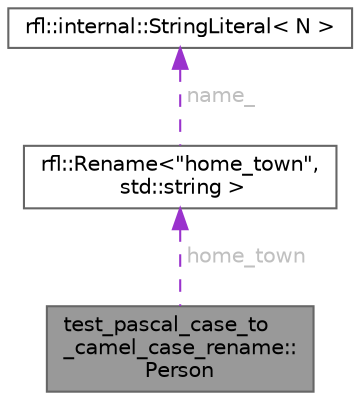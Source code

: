 digraph "test_pascal_case_to_camel_case_rename::Person"
{
 // LATEX_PDF_SIZE
  bgcolor="transparent";
  edge [fontname=Helvetica,fontsize=10,labelfontname=Helvetica,labelfontsize=10];
  node [fontname=Helvetica,fontsize=10,shape=box,height=0.2,width=0.4];
  Node1 [id="Node000001",label="test_pascal_case_to\l_camel_case_rename::\lPerson",height=0.2,width=0.4,color="gray40", fillcolor="grey60", style="filled", fontcolor="black",tooltip=" "];
  Node2 -> Node1 [id="edge1_Node000001_Node000002",dir="back",color="darkorchid3",style="dashed",tooltip=" ",label=" home_town",fontcolor="grey" ];
  Node2 [id="Node000002",label="rfl::Rename\<\"home_town\",\l std::string \>",height=0.2,width=0.4,color="gray40", fillcolor="white", style="filled",URL="$structrfl_1_1_rename.html",tooltip=" "];
  Node3 -> Node2 [id="edge2_Node000002_Node000003",dir="back",color="darkorchid3",style="dashed",tooltip=" ",label=" name_",fontcolor="grey" ];
  Node3 [id="Node000003",label="rfl::internal::StringLiteral\< N \>",height=0.2,width=0.4,color="gray40", fillcolor="white", style="filled",URL="$structrfl_1_1internal_1_1_string_literal.html",tooltip=" "];
}
